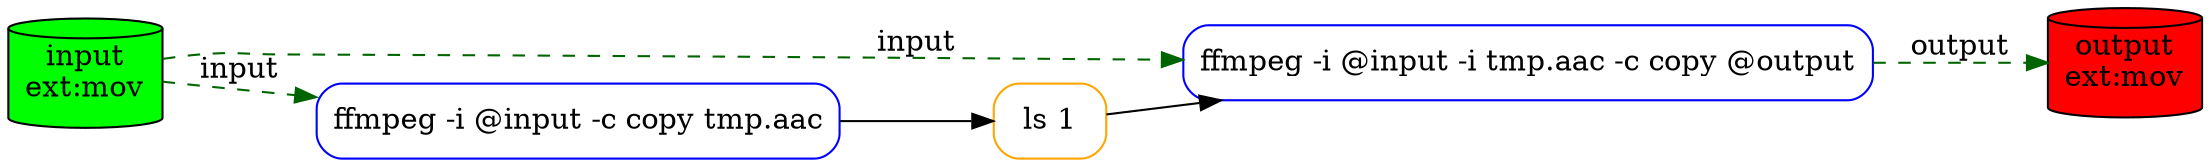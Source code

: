 digraph tailshell {
    rankdir=LR;
    node [shape=box, style=rounded];

    n4 [label="ffmpeg -i @input -i tmp.aac -c copy @output", shape=box, style=rounded, color=blue];
    n2 [label="ffmpeg -i @input -c copy tmp.aac", shape=box, style=rounded, color=blue];
    n0 [label="output\next:mov", shape=cylinder, style=filled, fillcolor=red];
    n1 [label="input\next:mov", shape=cylinder, style=filled, fillcolor=green];
    n3 [label="ls 1", shape=box, style=rounded, fillcolor=lightgray, color=orange];
    n1 -> n2 [color=darkgreen, label="input", style=dashed];
    n2 -> n3 [color=black];
    n3 -> n4 [color=black];
    n1 -> n4 [color=darkgreen, label="input", style=dashed];
    n4 -> n0 [color=darkgreen, label="output", style=dashed];
}
